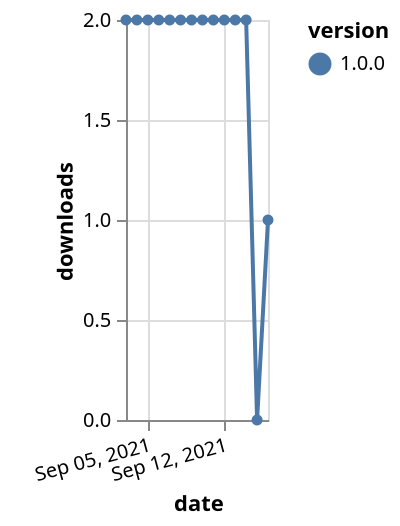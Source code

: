 {"$schema": "https://vega.github.io/schema/vega-lite/v5.json", "description": "A simple bar chart with embedded data.", "data": {"values": [{"date": "2021-09-03", "total": 2680, "delta": 2, "version": "1.0.0"}, {"date": "2021-09-04", "total": 2682, "delta": 2, "version": "1.0.0"}, {"date": "2021-09-05", "total": 2684, "delta": 2, "version": "1.0.0"}, {"date": "2021-09-06", "total": 2686, "delta": 2, "version": "1.0.0"}, {"date": "2021-09-07", "total": 2688, "delta": 2, "version": "1.0.0"}, {"date": "2021-09-08", "total": 2690, "delta": 2, "version": "1.0.0"}, {"date": "2021-09-09", "total": 2692, "delta": 2, "version": "1.0.0"}, {"date": "2021-09-10", "total": 2694, "delta": 2, "version": "1.0.0"}, {"date": "2021-09-11", "total": 2696, "delta": 2, "version": "1.0.0"}, {"date": "2021-09-12", "total": 2698, "delta": 2, "version": "1.0.0"}, {"date": "2021-09-13", "total": 2700, "delta": 2, "version": "1.0.0"}, {"date": "2021-09-14", "total": 2702, "delta": 2, "version": "1.0.0"}, {"date": "2021-09-15", "total": 2702, "delta": 0, "version": "1.0.0"}, {"date": "2021-09-16", "total": 2703, "delta": 1, "version": "1.0.0"}]}, "width": "container", "mark": {"type": "line", "point": {"filled": true}}, "encoding": {"x": {"field": "date", "type": "temporal", "timeUnit": "yearmonthdate", "title": "date", "axis": {"labelAngle": -15}}, "y": {"field": "delta", "type": "quantitative", "title": "downloads"}, "color": {"field": "version", "type": "nominal"}, "tooltip": {"field": "delta"}}}